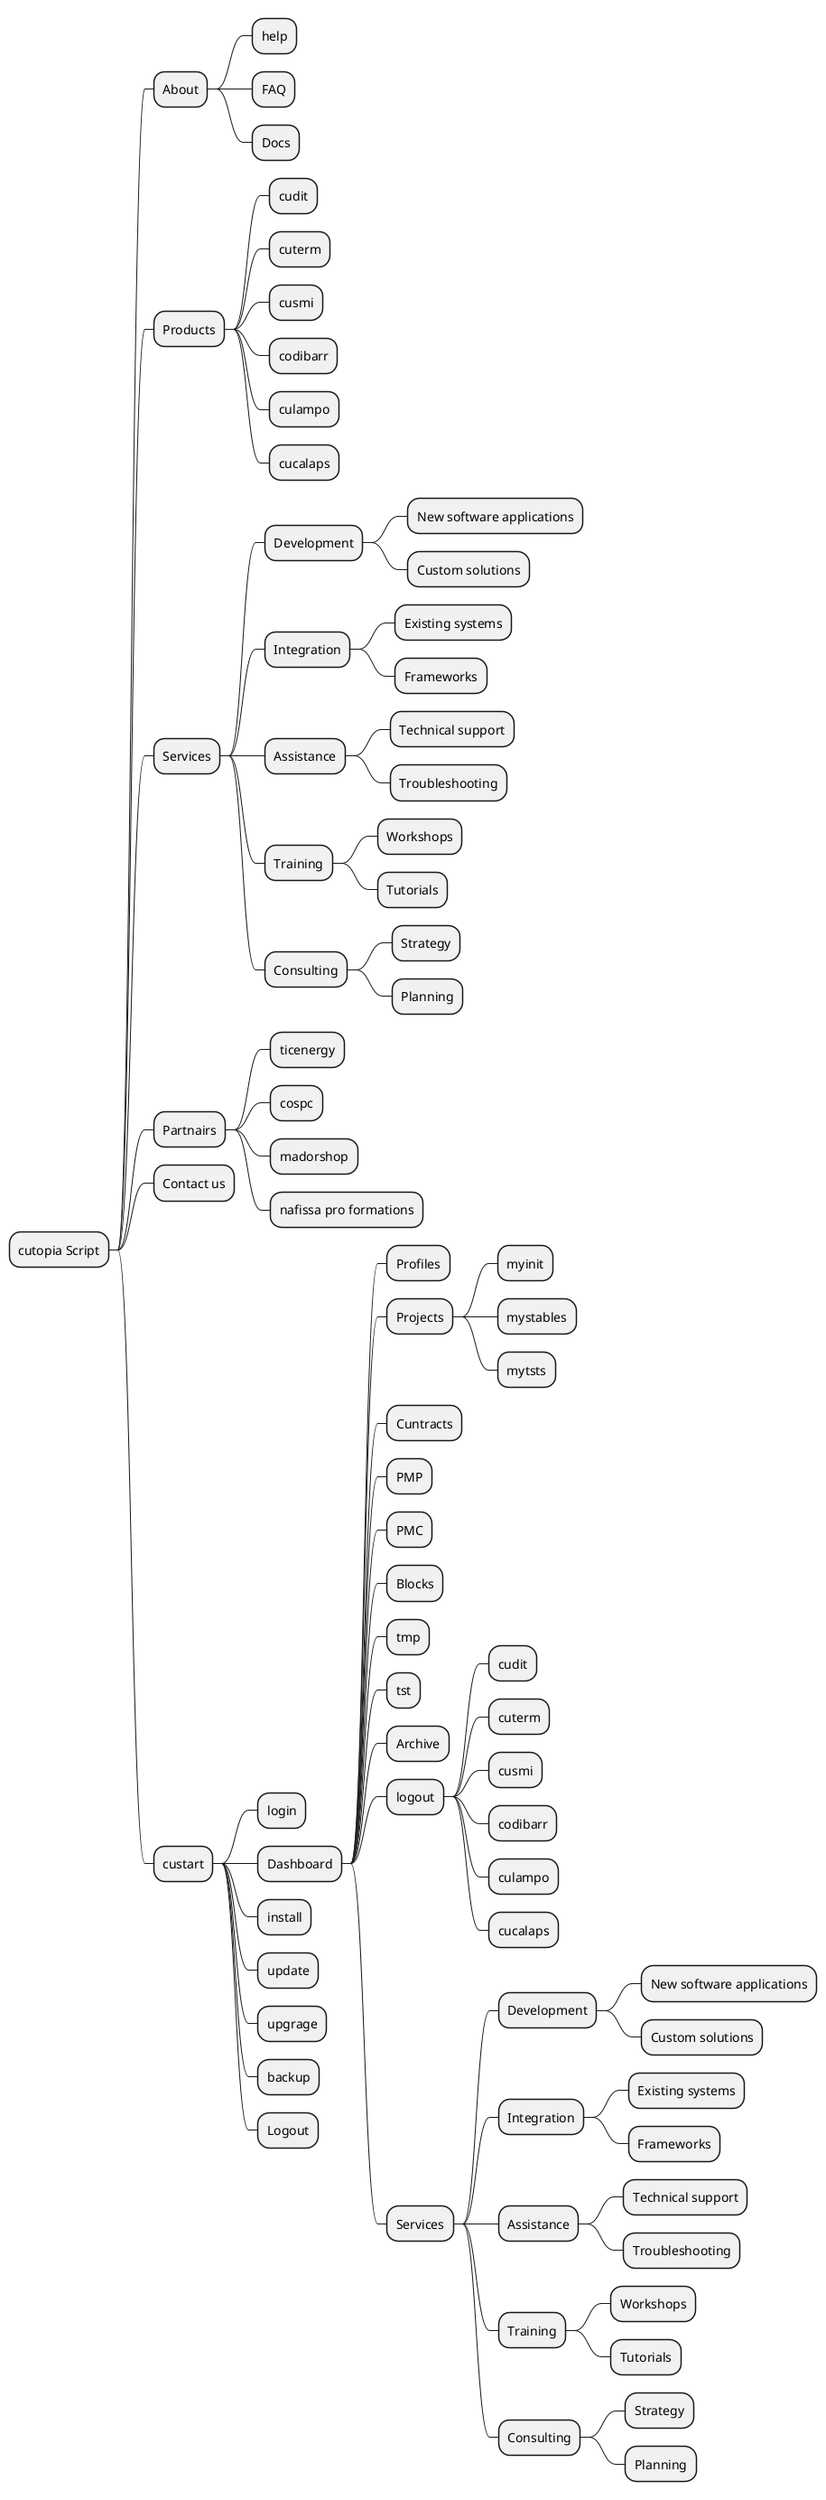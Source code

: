 @startmindmap
+ cutopia Script
++ About
+++ help
+++ FAQ
+++ Docs
++ Products
+++ cudit
+++ cuterm
+++ cusmi
+++ codibarr
+++ culampo
+++ cucalaps
++ Services
+++ Development
++++ New software applications
++++ Custom solutions
+++ Integration
++++ Existing systems
++++ Frameworks
+++ Assistance
++++ Technical support
++++ Troubleshooting
+++ Training
++++ Workshops
++++ Tutorials
+++ Consulting
++++ Strategy
++++ Planning
++ Partnairs
+++ ticenergy
+++ cospc
+++ madorshop
+++ nafissa pro formations
++ Contact us
++ custart
+++ login
+++ Dashboard
++++ Profiles
++++ Projects
+++++ myinit
+++++ mystables
+++++ mytsts
++++ Cuntracts
++++ PMP
++++ PMC
++++ Blocks
++++ tmp
++++ tst
++++ Archive
++++ logout
+++++ cudit
+++++ cuterm
+++++ cusmi
+++++ codibarr
+++++ culampo
+++++ cucalaps
++++ Services
+++++ Development
++++++ New software applications
++++++ Custom solutions
+++++ Integration
++++++ Existing systems
++++++ Frameworks
+++++ Assistance
++++++ Technical support
++++++ Troubleshooting
+++++ Training
++++++ Workshops
++++++ Tutorials
+++++ Consulting
++++++ Strategy
++++++ Planning
+++ install
+++ update
+++ upgrage
+++ backup
+++ Logout
@endmindmap
